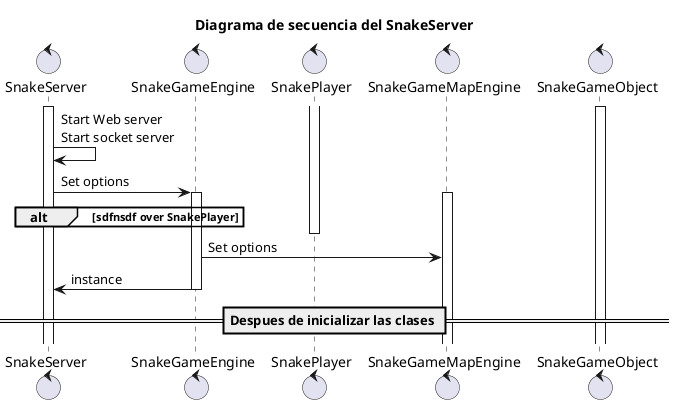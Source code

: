 @startuml

control SnakeServer
control SnakeGameEngine
control SnakePlayer

control SnakeGameMapEngine
control SnakeGameObject


title Diagrama de secuencia del SnakeServer

activate SnakeServer
activate SnakeGameObject


SnakeServer -> SnakeServer : Start Web server\nStart socket server
SnakeServer -> SnakeGameEngine : Set options
activate SnakeGameEngine
activate SnakeGameMapEngine


alt sdfnsdf over SnakePlayer
    
end

activate SnakePlayer

deactivate SnakePlayer







SnakeGameEngine -> SnakeGameMapEngine : Set options
SnakeGameEngine -> SnakeServer : instance






deactivate SnakeGameEngine



== Despues de inicializar las clases ==

@enduml